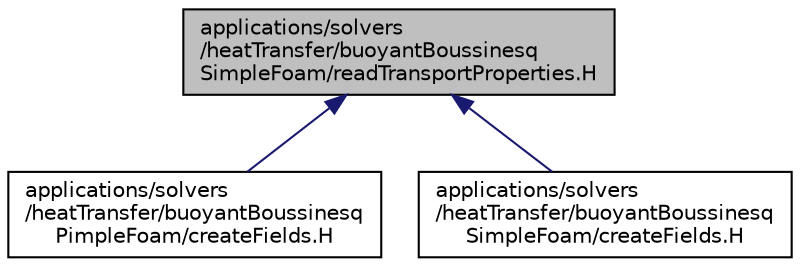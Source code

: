 digraph "applications/solvers/heatTransfer/buoyantBoussinesqSimpleFoam/readTransportProperties.H"
{
  bgcolor="transparent";
  edge [fontname="Helvetica",fontsize="10",labelfontname="Helvetica",labelfontsize="10"];
  node [fontname="Helvetica",fontsize="10",shape=record];
  Node1 [label="applications/solvers\l/heatTransfer/buoyantBoussinesq\lSimpleFoam/readTransportProperties.H",height=0.2,width=0.4,color="black", fillcolor="grey75", style="filled", fontcolor="black"];
  Node1 -> Node2 [dir="back",color="midnightblue",fontsize="10",style="solid",fontname="Helvetica"];
  Node2 [label="applications/solvers\l/heatTransfer/buoyantBoussinesq\lPimpleFoam/createFields.H",height=0.2,width=0.4,color="black",URL="$a04587.html"];
  Node1 -> Node3 [dir="back",color="midnightblue",fontsize="10",style="solid",fontname="Helvetica"];
  Node3 [label="applications/solvers\l/heatTransfer/buoyantBoussinesq\lSimpleFoam/createFields.H",height=0.2,width=0.4,color="black",URL="$a04588.html"];
}

